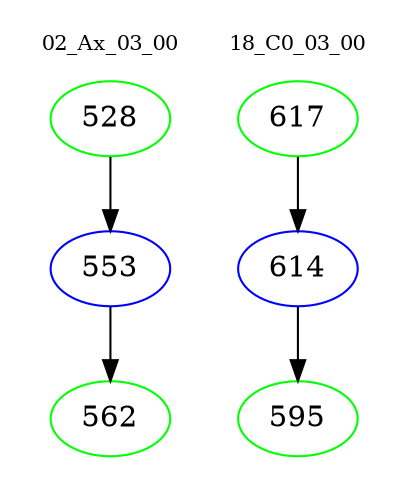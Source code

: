 digraph{
subgraph cluster_0 {
color = white
label = "02_Ax_03_00";
fontsize=10;
T0_528 [label="528", color="green"]
T0_528 -> T0_553 [color="black"]
T0_553 [label="553", color="blue"]
T0_553 -> T0_562 [color="black"]
T0_562 [label="562", color="green"]
}
subgraph cluster_1 {
color = white
label = "18_C0_03_00";
fontsize=10;
T1_617 [label="617", color="green"]
T1_617 -> T1_614 [color="black"]
T1_614 [label="614", color="blue"]
T1_614 -> T1_595 [color="black"]
T1_595 [label="595", color="green"]
}
}
